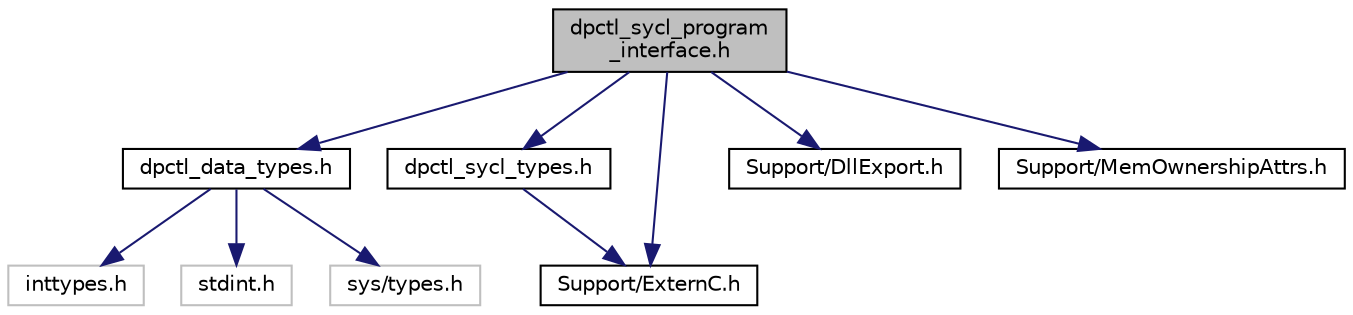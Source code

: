 digraph "dpctl_sycl_program_interface.h"
{
 // LATEX_PDF_SIZE
  edge [fontname="Helvetica",fontsize="10",labelfontname="Helvetica",labelfontsize="10"];
  node [fontname="Helvetica",fontsize="10",shape=record];
  Node1 [label="dpctl_sycl_program\l_interface.h",height=0.2,width=0.4,color="black", fillcolor="grey75", style="filled", fontcolor="black",tooltip=" "];
  Node1 -> Node2 [color="midnightblue",fontsize="10",style="solid",fontname="Helvetica"];
  Node2 [label="dpctl_data_types.h",height=0.2,width=0.4,color="black", fillcolor="white", style="filled",URL="$dd/d1c/dpctl__data__types_8h.html",tooltip=" "];
  Node2 -> Node3 [color="midnightblue",fontsize="10",style="solid",fontname="Helvetica"];
  Node3 [label="inttypes.h",height=0.2,width=0.4,color="grey75", fillcolor="white", style="filled",tooltip=" "];
  Node2 -> Node4 [color="midnightblue",fontsize="10",style="solid",fontname="Helvetica"];
  Node4 [label="stdint.h",height=0.2,width=0.4,color="grey75", fillcolor="white", style="filled",tooltip=" "];
  Node2 -> Node5 [color="midnightblue",fontsize="10",style="solid",fontname="Helvetica"];
  Node5 [label="sys/types.h",height=0.2,width=0.4,color="grey75", fillcolor="white", style="filled",tooltip=" "];
  Node1 -> Node6 [color="midnightblue",fontsize="10",style="solid",fontname="Helvetica"];
  Node6 [label="dpctl_sycl_types.h",height=0.2,width=0.4,color="black", fillcolor="white", style="filled",URL="$df/d57/dpctl__sycl__types_8h.html",tooltip=" "];
  Node6 -> Node7 [color="midnightblue",fontsize="10",style="solid",fontname="Helvetica"];
  Node7 [label="Support/ExternC.h",height=0.2,width=0.4,color="black", fillcolor="white", style="filled",URL="$d2/d0a/ExternC_8h.html",tooltip=" "];
  Node1 -> Node8 [color="midnightblue",fontsize="10",style="solid",fontname="Helvetica"];
  Node8 [label="Support/DllExport.h",height=0.2,width=0.4,color="black", fillcolor="white", style="filled",URL="$d6/d26/DllExport_8h.html",tooltip=" "];
  Node1 -> Node7 [color="midnightblue",fontsize="10",style="solid",fontname="Helvetica"];
  Node1 -> Node9 [color="midnightblue",fontsize="10",style="solid",fontname="Helvetica"];
  Node9 [label="Support/MemOwnershipAttrs.h",height=0.2,width=0.4,color="black", fillcolor="white", style="filled",URL="$d4/d8c/MemOwnershipAttrs_8h.html",tooltip=" "];
}
